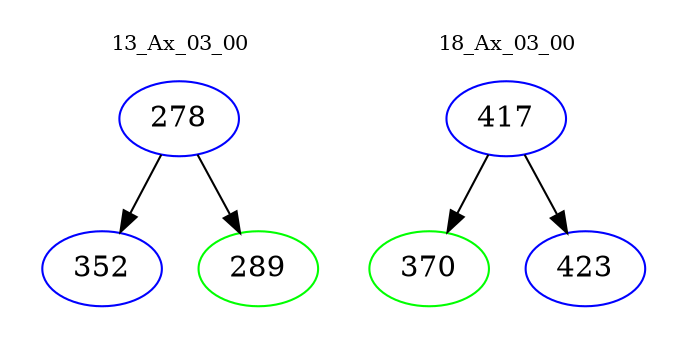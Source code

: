 digraph{
subgraph cluster_0 {
color = white
label = "13_Ax_03_00";
fontsize=10;
T0_278 [label="278", color="blue"]
T0_278 -> T0_352 [color="black"]
T0_352 [label="352", color="blue"]
T0_278 -> T0_289 [color="black"]
T0_289 [label="289", color="green"]
}
subgraph cluster_1 {
color = white
label = "18_Ax_03_00";
fontsize=10;
T1_417 [label="417", color="blue"]
T1_417 -> T1_370 [color="black"]
T1_370 [label="370", color="green"]
T1_417 -> T1_423 [color="black"]
T1_423 [label="423", color="blue"]
}
}
